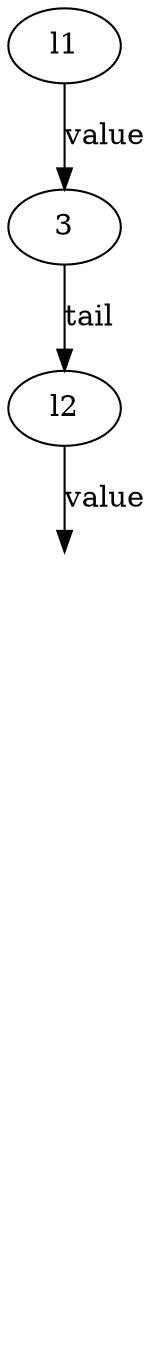 digraph {
    l1[class="fix"]
    l2[class="fix"]
    l3[class="fix" style=invis]
    l4[class="fix" style=invis]
    p1[label=3 class="cell"]
    p2[label=2 class="cell" style=invis]
    p3[label=1 class="cell" style=invis]
    nil[class="nil" style=invis]

    l1 -> p1[label=value]
    p1 -> l2[label=tail]
    l2 -> p2[label=value]
    p2 -> l3[label=tail style=invis]
    l3 -> p3[label=value style=invis]
    p3 -> l4[label=tail style=invis]
    l4 -> nil[label=value style=invis]
}
